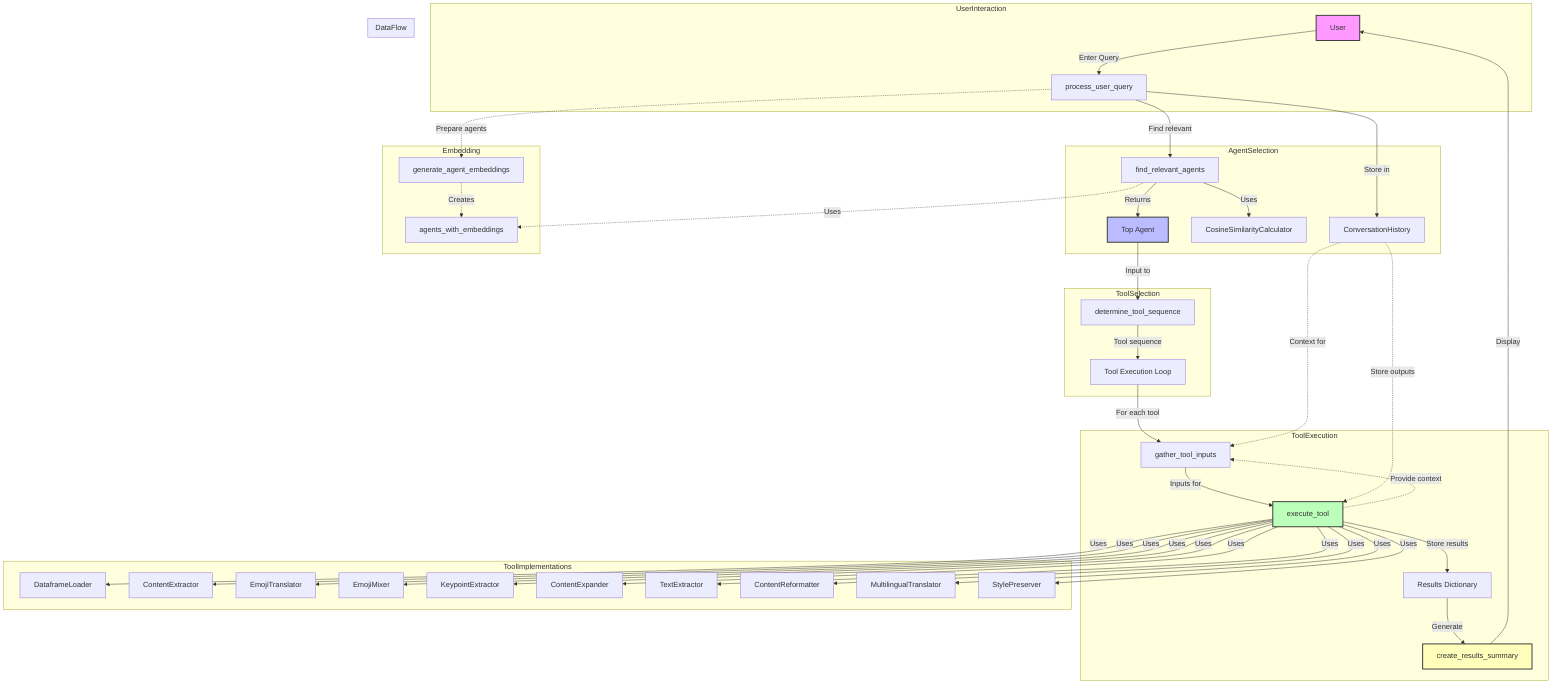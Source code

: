 flowchart TD
    subgraph UserInteraction
        A[User] -->|"Enter Query"| B[process_user_query]
    end
    
    subgraph AgentSelection
        B -->|"Store in"| C[ConversationHistory]
        B -->|"Find relevant"| D[find_relevant_agents]
        D -->|"Uses"| E[CosineSimilarityCalculator]
        D -->|"Returns"| F[Top Agent]
    end
    
    subgraph ToolSelection
        F -->|"Input to"| G[determine_tool_sequence]
        G -->|"Tool sequence"| H[Tool Execution Loop]
    end
    
    subgraph ToolExecution
        H -->|"For each tool"| I[gather_tool_inputs]
        I -->|"Inputs for"| J[execute_tool]
        J -->|"Store results"| K[Results Dictionary]
        K -->|"Generate"| L[create_results_summary]
    end

    subgraph DataFlow
        C -.->|"Context for"| I
        C -.->|"Store outputs"| J
        J -.->|"Provide context"| I
    end
    
    subgraph ToolImplementations
        J -->|"Uses"| T1[DataframeLoader]
        J -->|"Uses"| T2[ContentExtractor]
        J -->|"Uses"| T3[EmojiTranslator]
        J -->|"Uses"| T4[EmojiMixer]
        J -->|"Uses"| T5[KeypointExtractor]
        J -->|"Uses"| T6[ContentExpander]
        J -->|"Uses"| T7[TextExtractor]
        J -->|"Uses"| T8[ContentReformatter]
        J -->|"Uses"| T9[MultilingualTranslator]
        J -->|"Uses"| T10[StylePreserver]
    end
    
    subgraph Embedding
        B -.->|"Prepare agents"| Z[generate_agent_embeddings]
        Z -.->|"Creates"| Y[agents_with_embeddings]
        D -.->|"Uses"| Y
    end
    
    L -->|"Display"| A

    style A fill:#f9f,stroke:#333,stroke-width:2px
    style F fill:#bbf,stroke:#333,stroke-width:2px
    style J fill:#bfb,stroke:#333,stroke-width:2px
    style L fill:#ffb,stroke:#333,stroke-width:2px